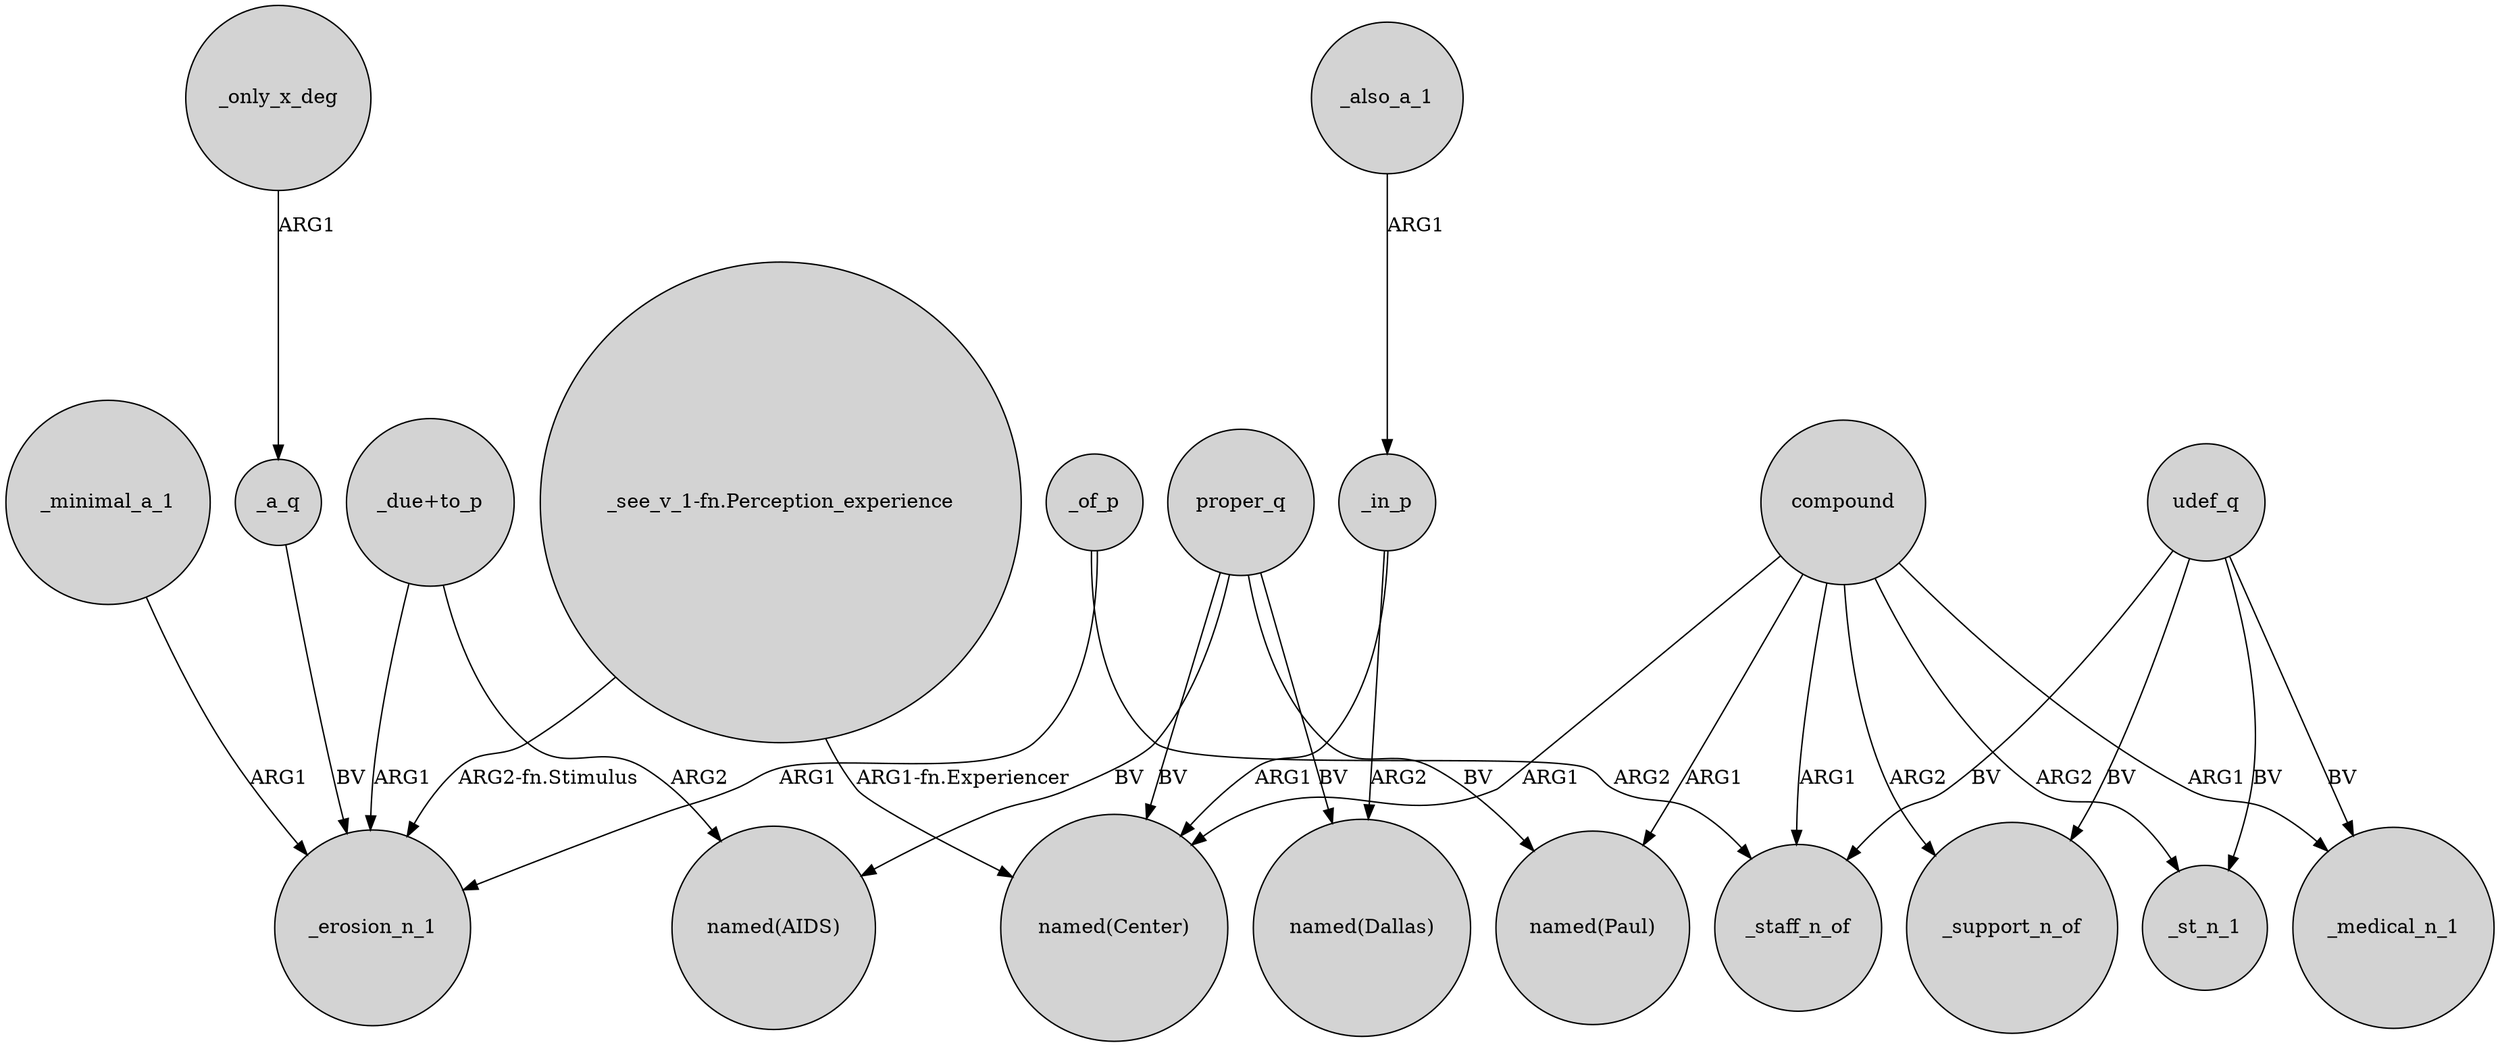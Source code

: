 digraph {
	node [shape=circle style=filled]
	_minimal_a_1 -> _erosion_n_1 [label=ARG1]
	"_due+to_p" -> _erosion_n_1 [label=ARG1]
	_of_p -> _staff_n_of [label=ARG2]
	proper_q -> "named(AIDS)" [label=BV]
	"_see_v_1-fn.Perception_experience" -> "named(Center)" [label="ARG1-fn.Experiencer"]
	udef_q -> _staff_n_of [label=BV]
	compound -> "named(Paul)" [label=ARG1]
	udef_q -> _st_n_1 [label=BV]
	compound -> _support_n_of [label=ARG2]
	_also_a_1 -> _in_p [label=ARG1]
	_a_q -> _erosion_n_1 [label=BV]
	_of_p -> _erosion_n_1 [label=ARG1]
	udef_q -> _medical_n_1 [label=BV]
	"_see_v_1-fn.Perception_experience" -> _erosion_n_1 [label="ARG2-fn.Stimulus"]
	compound -> _st_n_1 [label=ARG2]
	compound -> _medical_n_1 [label=ARG1]
	proper_q -> "named(Paul)" [label=BV]
	"_due+to_p" -> "named(AIDS)" [label=ARG2]
	proper_q -> "named(Center)" [label=BV]
	compound -> _staff_n_of [label=ARG1]
	_only_x_deg -> _a_q [label=ARG1]
	udef_q -> _support_n_of [label=BV]
	proper_q -> "named(Dallas)" [label=BV]
	compound -> "named(Center)" [label=ARG1]
	_in_p -> "named(Dallas)" [label=ARG2]
	_in_p -> "named(Center)" [label=ARG1]
}

